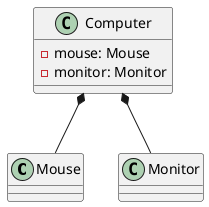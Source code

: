 @startuml

class Mouse
class Monitor
class Computer
Computer : -mouse: Mouse
Computer : -monitor: Monitor

Computer *-- Mouse
Computer *-- Monitor

@enduml